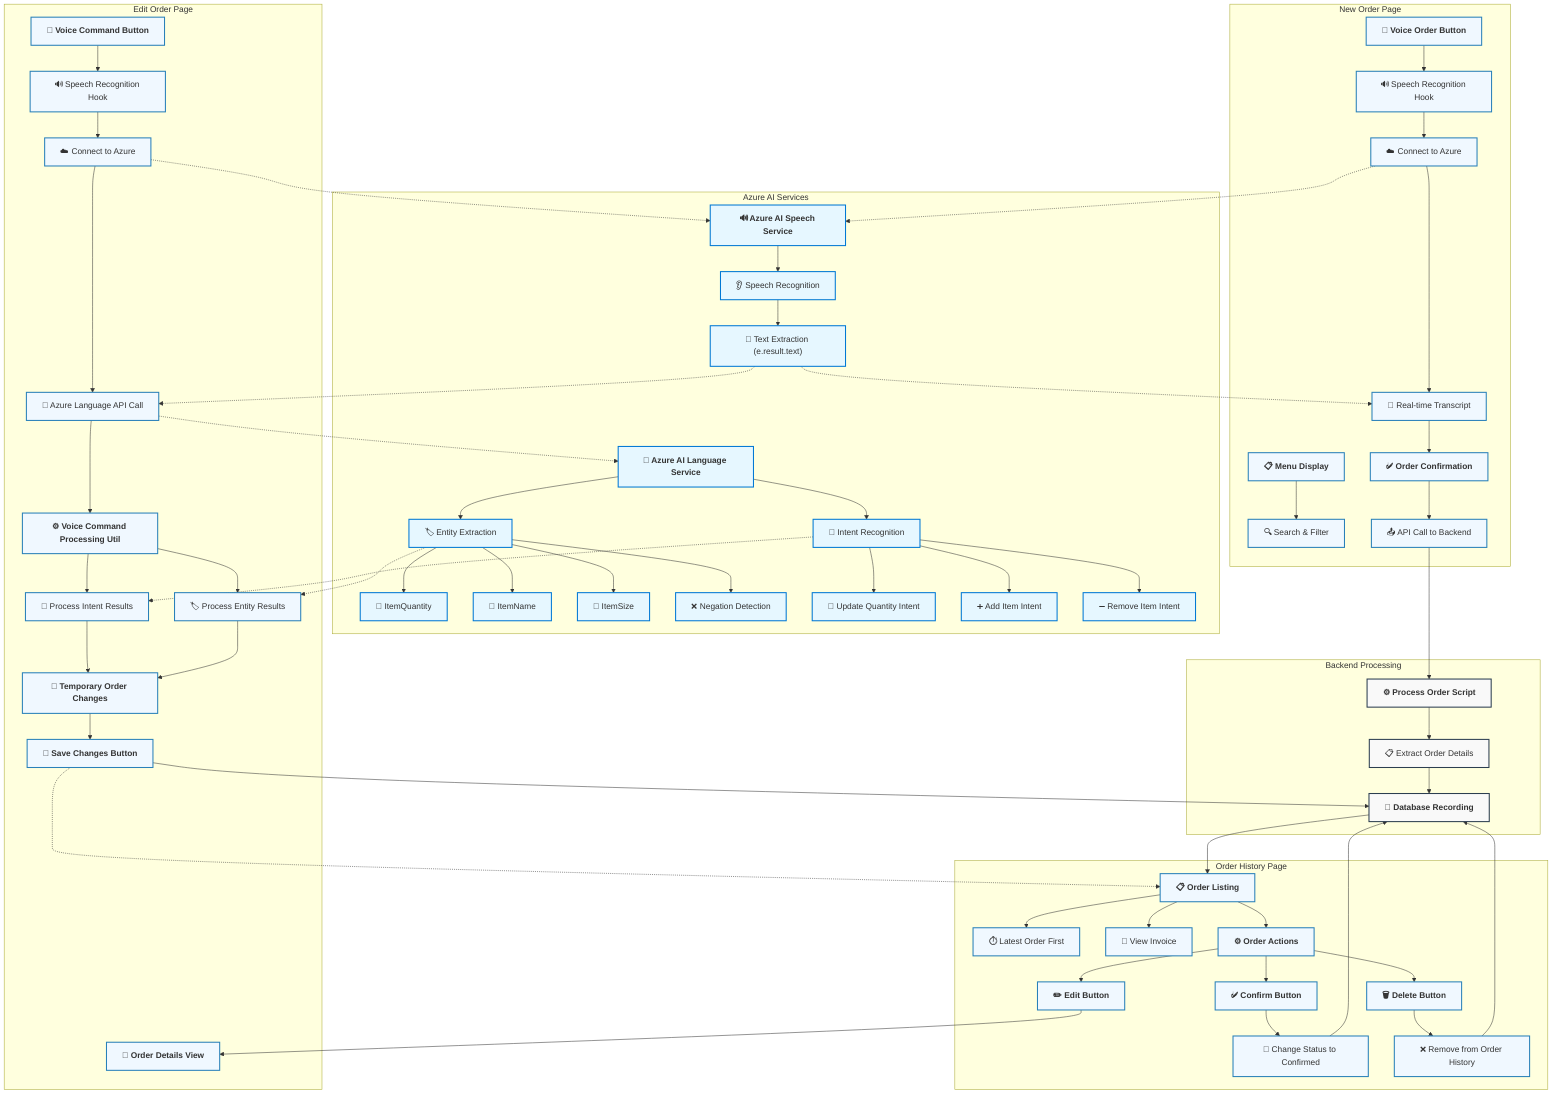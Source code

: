 flowchart TD
    classDef pageBg fill:#f0f8ff,stroke:#2980b9,stroke-width:2px
    classDef azureBg fill:#e6f7ff,stroke:#0078d4,stroke-width:2px
    classDef backendBg fill:#f9f9f9,stroke:#2c3e50,stroke-width:2px
    classDef mainProcess fill:#d4f1f9,stroke:#3498db,stroke-width:1px,color:#333,font-weight:bold
    classDef subProcess fill:white,stroke:#95a5a6,stroke-width:1px,color:#333
    classDef apiCall fill:#ffe6cc,stroke:#e67e22,stroke-width:1px,color:#333
    classDef azureService fill:#cce5ff,stroke:#0078d4,stroke-width:1px,color:#333,font-weight:bold
    classDef azureFeature fill:#e6f2ff,stroke:#4da6ff,stroke-width:1px,color:#333
    classDef actionButton fill:#d5f5e3,stroke:#27ae60,stroke-width:1px,color:#333,font-weight:bold
    classDef dataflow stroke:#666,stroke-width:1px
    
    subgraph "New Order Page"
        A1["📋 Menu Display"]:::mainProcess --> A2["🔍 Search & Filter"]:::subProcess
        A3["🎤 Voice Order Button"]:::actionButton --> A4["🔊 Speech Recognition Hook"]:::subProcess
        A4 --> A4a["☁️ Connect to Azure"]:::apiCall
        A4a --> A5["📝 Real-time Transcript"]:::subProcess
        A5 --> A6["✅ Order Confirmation"]:::mainProcess
        A6 --> A7["📤 API Call to Backend"]:::apiCall
    end
    
    subgraph "Azure AI Services"
        E0["🔊 Azure AI Speech Service"]:::azureService
        E1["🧠 Azure AI Language Service"]:::azureService
        E2["🎯 Intent Recognition"]:::azureFeature
        E3["🏷️ Entity Extraction"]:::azureFeature
        
        E0 --> E01["👂 Speech Recognition"]:::azureFeature
        E01 --> E02["📄 Text Extraction (e.result.text)"]:::azureFeature
        
        E1 --> E2
        E1 --> E3
        
        E3 --> E31["🔢 ItemQuantity"]:::subProcess
        E3 --> E32["🍔 ItemName"]:::subProcess
        E3 --> E33["📏 ItemSize"]:::subProcess
        E3 --> E34["❌ Negation Detection"]:::subProcess
        
        E2 --> E21["🔄 Update Quantity Intent"]:::subProcess
        E2 --> E22["➕ Add Item Intent"]:::subProcess
        E2 --> E23["➖ Remove Item Intent"]:::subProcess
    end
    
    subgraph "Backend Processing"
        B1["⚙️ Process Order Script"]:::mainProcess
        B2["📋 Extract Order Details"]:::subProcess
        B3["💾 Database Recording"]:::mainProcess
        
        B1 --> B2
        B2 --> B3
    end
    
    subgraph "Order History Page"
        C1["📋 Order Listing"]:::mainProcess --> C2["⏱️ Latest Order First"]:::subProcess
        C1 --> C3["🧾 View Invoice"]:::subProcess
        C1 --> C4["⚙️ Order Actions"]:::mainProcess
        C4 --> C41["✏️ Edit Button"]:::actionButton
        C4 --> C42["✅ Confirm Button"]:::actionButton
        C4 --> C43["🗑️ Delete Button"]:::actionButton
        C42 --> C421["📝 Change Status to Confirmed"]:::subProcess
        C43 --> C431["❌ Remove from Order History"]:::subProcess
    end
    
    subgraph "Edit Order Page"
        D1["📄 Order Details View"]:::mainProcess
        D2["🎤 Voice Command Button"]:::actionButton
        D3["🔊 Speech Recognition Hook"]:::subProcess
        D3a["☁️ Connect to Azure"]:::apiCall
        D4["🧠 Azure Language API Call"]:::apiCall
        D5["💾 Save Changes Button"]:::actionButton
        D6["📝 Temporary Order Changes"]:::mainProcess
        D7["🎯 Process Intent Results"]:::subProcess
        D8["🏷️ Process Entity Results"]:::subProcess
        D9["⚙️ Voice Command Processing Util"]:::mainProcess
        
        D2 --> D3
        D3 --> D3a
        D3a --> D4
        D4 --> D9
        D9 --> D7
        D9 --> D8
        D7 --> D6
        D8 --> D6
        D6 --> D5
    end
    
    %% Main flow connections
    A7 --> B1
    B3 --> C1
    C41 --> D1
    D5 --> B3
    D5 -.-> C1
    
    %% Azure AI connections
    A4a -.-> E0
    D3a -.-> E0
    E02 -.-> A5
    E02 -.-> D4
    D4 -.-> E1
    E2 -.-> D7
    E3 -.-> D8
    
    %% Status flow
    C421 --> B3
    C431 --> B3
    
    %% Apply classes to subgraphs
    class A1,A2,A3,A4,A4a,A5,A6,A7 pageBg
    class E0,E1,E2,E3,E01,E02,E21,E22,E23,E31,E32,E33,E34 azureBg
    class B1,B2,B3 backendBg
    class C1,C2,C3,C4,C41,C42,C43,C421,C431 pageBg
    class D1,D2,D3,D3a,D4,D5,D6,D7,D8,D9 pageBg
